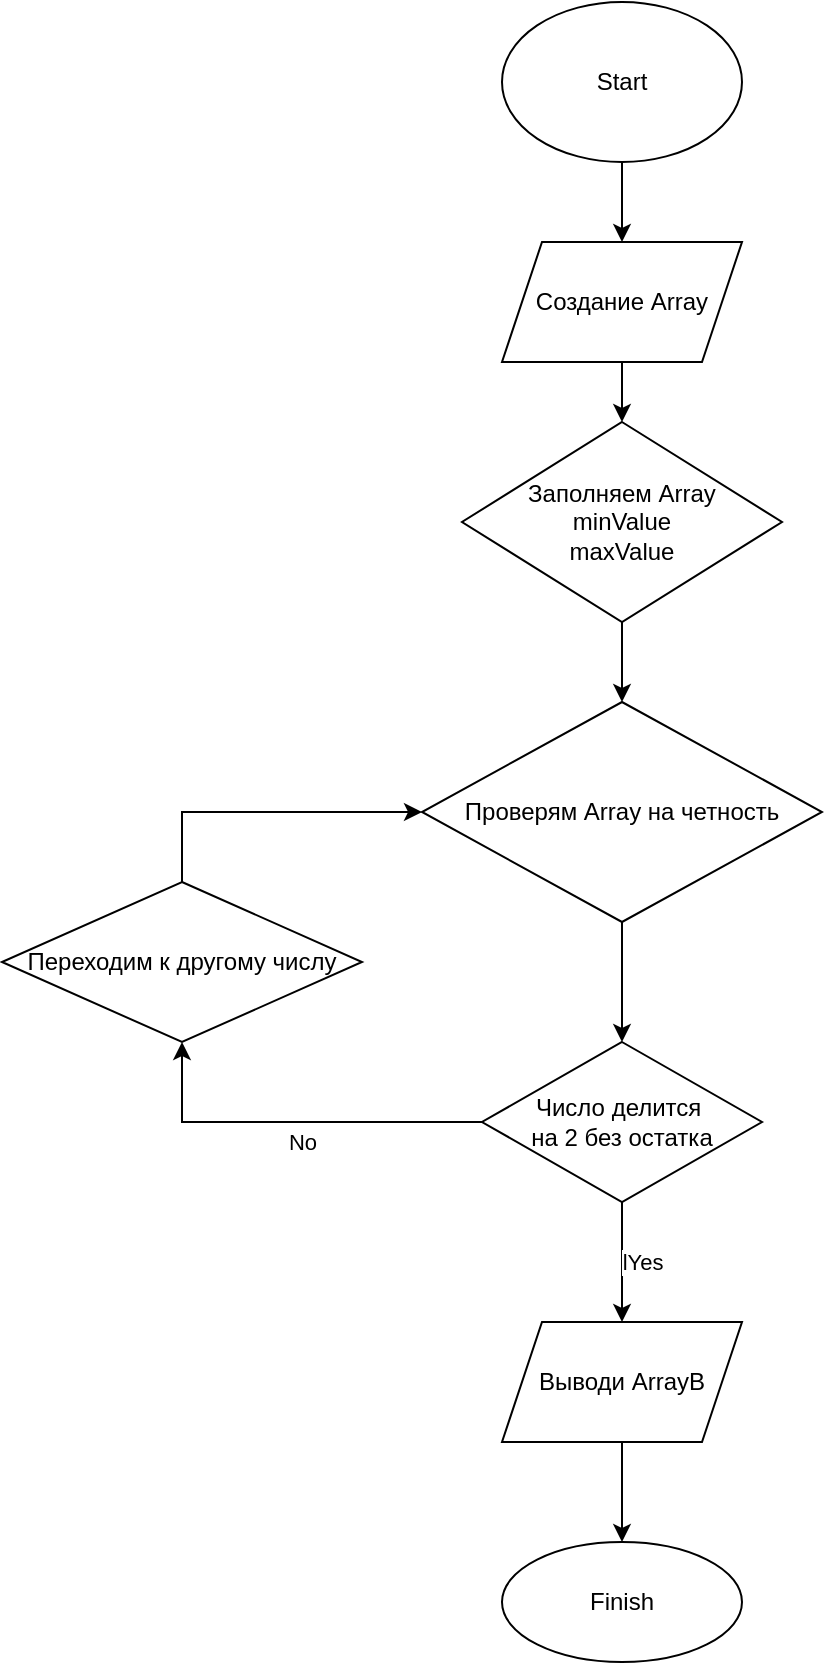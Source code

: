 <mxfile version="16.1.2" type="device"><diagram id="C5RBs43oDa-KdzZeNtuy" name="Page-1"><mxGraphModel dx="868" dy="553" grid="1" gridSize="10" guides="1" tooltips="1" connect="1" arrows="1" fold="1" page="1" pageScale="1" pageWidth="827" pageHeight="1169" math="0" shadow="0"><root><mxCell id="WIyWlLk6GJQsqaUBKTNV-0"/><mxCell id="WIyWlLk6GJQsqaUBKTNV-1" parent="WIyWlLk6GJQsqaUBKTNV-0"/><mxCell id="1NXr74Ii6zq7hUvAs0pI-2" value="" style="edgeStyle=orthogonalEdgeStyle;rounded=0;orthogonalLoop=1;jettySize=auto;html=1;" edge="1" parent="WIyWlLk6GJQsqaUBKTNV-1" source="1NXr74Ii6zq7hUvAs0pI-0" target="1NXr74Ii6zq7hUvAs0pI-1"><mxGeometry relative="1" as="geometry"/></mxCell><mxCell id="1NXr74Ii6zq7hUvAs0pI-0" value="Start" style="ellipse;whiteSpace=wrap;html=1;" vertex="1" parent="WIyWlLk6GJQsqaUBKTNV-1"><mxGeometry x="340" y="40" width="120" height="80" as="geometry"/></mxCell><mxCell id="1NXr74Ii6zq7hUvAs0pI-4" value="" style="edgeStyle=orthogonalEdgeStyle;rounded=0;orthogonalLoop=1;jettySize=auto;html=1;" edge="1" parent="WIyWlLk6GJQsqaUBKTNV-1" source="1NXr74Ii6zq7hUvAs0pI-1" target="1NXr74Ii6zq7hUvAs0pI-3"><mxGeometry relative="1" as="geometry"/></mxCell><mxCell id="1NXr74Ii6zq7hUvAs0pI-1" value="Создание Array" style="shape=parallelogram;perimeter=parallelogramPerimeter;whiteSpace=wrap;html=1;fixedSize=1;" vertex="1" parent="WIyWlLk6GJQsqaUBKTNV-1"><mxGeometry x="340" y="160" width="120" height="60" as="geometry"/></mxCell><mxCell id="1NXr74Ii6zq7hUvAs0pI-6" value="" style="edgeStyle=orthogonalEdgeStyle;rounded=0;orthogonalLoop=1;jettySize=auto;html=1;" edge="1" parent="WIyWlLk6GJQsqaUBKTNV-1" source="1NXr74Ii6zq7hUvAs0pI-3" target="1NXr74Ii6zq7hUvAs0pI-5"><mxGeometry relative="1" as="geometry"/></mxCell><mxCell id="1NXr74Ii6zq7hUvAs0pI-3" value="Заполняем Array&lt;br&gt;minValue&lt;br&gt;maxValue" style="rhombus;whiteSpace=wrap;html=1;" vertex="1" parent="WIyWlLk6GJQsqaUBKTNV-1"><mxGeometry x="320" y="250" width="160" height="100" as="geometry"/></mxCell><mxCell id="1NXr74Ii6zq7hUvAs0pI-8" value="" style="edgeStyle=orthogonalEdgeStyle;rounded=0;orthogonalLoop=1;jettySize=auto;html=1;" edge="1" parent="WIyWlLk6GJQsqaUBKTNV-1" source="1NXr74Ii6zq7hUvAs0pI-5"><mxGeometry relative="1" as="geometry"><mxPoint x="400" y="560" as="targetPoint"/></mxGeometry></mxCell><mxCell id="1NXr74Ii6zq7hUvAs0pI-5" value="Проверям Array на четность" style="rhombus;whiteSpace=wrap;html=1;" vertex="1" parent="WIyWlLk6GJQsqaUBKTNV-1"><mxGeometry x="300" y="390" width="200" height="110" as="geometry"/></mxCell><mxCell id="1NXr74Ii6zq7hUvAs0pI-11" value="lYes" style="edgeStyle=orthogonalEdgeStyle;rounded=0;orthogonalLoop=1;jettySize=auto;html=1;" edge="1" parent="WIyWlLk6GJQsqaUBKTNV-1" source="1NXr74Ii6zq7hUvAs0pI-9" target="1NXr74Ii6zq7hUvAs0pI-10"><mxGeometry y="10" relative="1" as="geometry"><mxPoint as="offset"/></mxGeometry></mxCell><mxCell id="1NXr74Ii6zq7hUvAs0pI-13" value="No" style="edgeStyle=orthogonalEdgeStyle;rounded=0;orthogonalLoop=1;jettySize=auto;html=1;" edge="1" parent="WIyWlLk6GJQsqaUBKTNV-1" source="1NXr74Ii6zq7hUvAs0pI-9" target="1NXr74Ii6zq7hUvAs0pI-12"><mxGeometry x="-0.053" y="10" relative="1" as="geometry"><Array as="points"><mxPoint x="180" y="600"/></Array><mxPoint as="offset"/></mxGeometry></mxCell><mxCell id="1NXr74Ii6zq7hUvAs0pI-9" value="Число делится&amp;nbsp;&lt;br&gt;на 2 без остатка" style="rhombus;whiteSpace=wrap;html=1;" vertex="1" parent="WIyWlLk6GJQsqaUBKTNV-1"><mxGeometry x="330" y="560" width="140" height="80" as="geometry"/></mxCell><mxCell id="1NXr74Ii6zq7hUvAs0pI-18" value="" style="edgeStyle=orthogonalEdgeStyle;rounded=0;orthogonalLoop=1;jettySize=auto;html=1;" edge="1" parent="WIyWlLk6GJQsqaUBKTNV-1" source="1NXr74Ii6zq7hUvAs0pI-10" target="1NXr74Ii6zq7hUvAs0pI-17"><mxGeometry relative="1" as="geometry"/></mxCell><mxCell id="1NXr74Ii6zq7hUvAs0pI-10" value="Выводи ArrayB" style="shape=parallelogram;perimeter=parallelogramPerimeter;whiteSpace=wrap;html=1;fixedSize=1;" vertex="1" parent="WIyWlLk6GJQsqaUBKTNV-1"><mxGeometry x="340" y="700" width="120" height="60" as="geometry"/></mxCell><mxCell id="1NXr74Ii6zq7hUvAs0pI-12" value="Переходим к другому числу" style="rhombus;whiteSpace=wrap;html=1;" vertex="1" parent="WIyWlLk6GJQsqaUBKTNV-1"><mxGeometry x="90" y="480" width="180" height="80" as="geometry"/></mxCell><mxCell id="1NXr74Ii6zq7hUvAs0pI-15" value="" style="endArrow=classic;html=1;rounded=0;exitX=0.5;exitY=0;exitDx=0;exitDy=0;entryX=0;entryY=0.5;entryDx=0;entryDy=0;" edge="1" parent="WIyWlLk6GJQsqaUBKTNV-1" source="1NXr74Ii6zq7hUvAs0pI-12" target="1NXr74Ii6zq7hUvAs0pI-5"><mxGeometry width="50" height="50" relative="1" as="geometry"><mxPoint x="220" y="530" as="sourcePoint"/><mxPoint x="270" y="480" as="targetPoint"/><Array as="points"><mxPoint x="180" y="445"/></Array></mxGeometry></mxCell><mxCell id="1NXr74Ii6zq7hUvAs0pI-17" value="Finish" style="ellipse;whiteSpace=wrap;html=1;" vertex="1" parent="WIyWlLk6GJQsqaUBKTNV-1"><mxGeometry x="340" y="810" width="120" height="60" as="geometry"/></mxCell></root></mxGraphModel></diagram></mxfile>